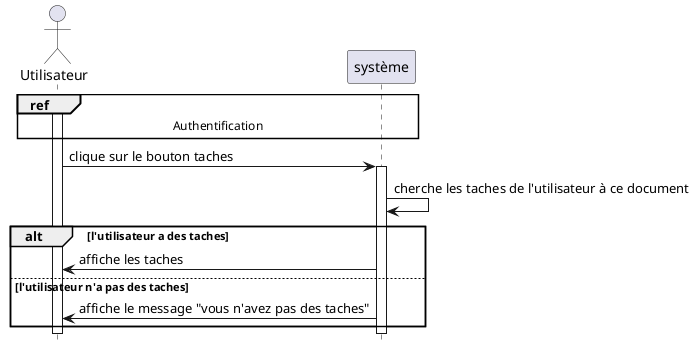 @startuml preview_tasks_document

hide footbox


actor "Utilisateur" as user
participant "système" as system


ref over user, system : Authentification
activate user
user -> system : clique sur le bouton taches
activate system
system -> system : cherche les taches de l'utilisateur à ce document
alt l'utilisateur a des taches
    system -> user : affiche les taches
else l'utilisateur n'a pas des taches
    system -> user : affiche le message "vous n'avez pas des taches"
end
deactivate system
deactivate user